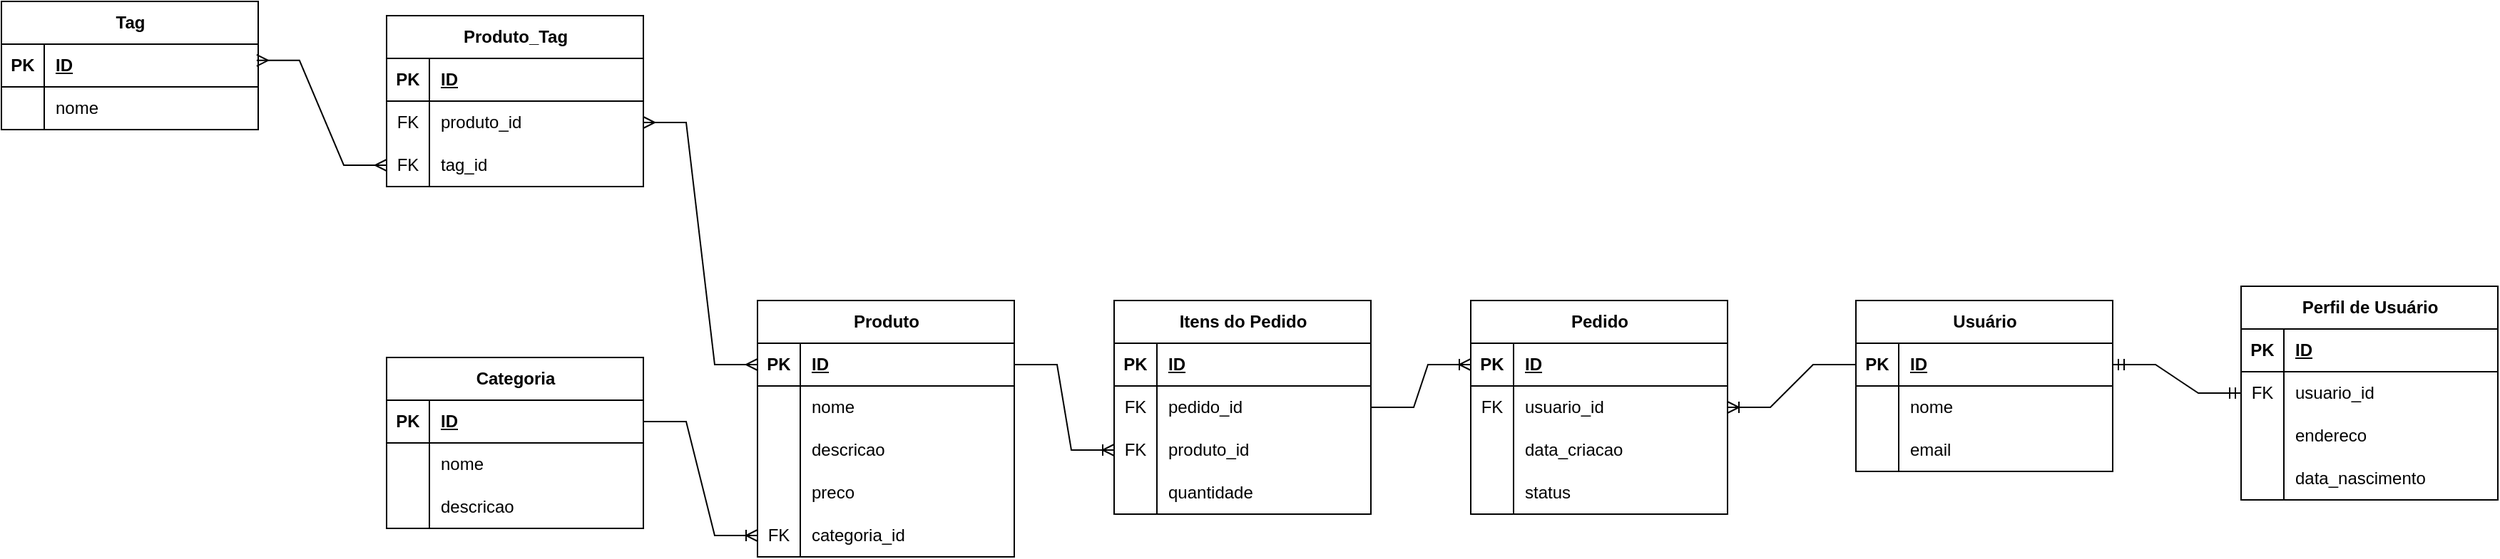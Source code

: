 <mxfile version="26.1.0">
  <diagram name="Página-1" id="mFfj-3haPztcugWcVvC7">
    <mxGraphModel dx="1095" dy="609" grid="1" gridSize="10" guides="1" tooltips="1" connect="1" arrows="1" fold="1" page="1" pageScale="1" pageWidth="3300" pageHeight="4681" math="0" shadow="0">
      <root>
        <mxCell id="0" />
        <mxCell id="1" parent="0" />
        <mxCell id="X1JUyMzY43RGDbCTssih-20" value="Usuário" style="shape=table;startSize=30;container=1;collapsible=1;childLayout=tableLayout;fixedRows=1;rowLines=0;fontStyle=1;align=center;resizeLast=1;html=1;" vertex="1" parent="1">
          <mxGeometry x="1890" y="1960" width="180" height="120" as="geometry">
            <mxRectangle x="1880" y="1960" width="80" height="30" as="alternateBounds" />
          </mxGeometry>
        </mxCell>
        <mxCell id="X1JUyMzY43RGDbCTssih-21" value="" style="shape=tableRow;horizontal=0;startSize=0;swimlaneHead=0;swimlaneBody=0;fillColor=none;collapsible=0;dropTarget=0;points=[[0,0.5],[1,0.5]];portConstraint=eastwest;top=0;left=0;right=0;bottom=1;" vertex="1" parent="X1JUyMzY43RGDbCTssih-20">
          <mxGeometry y="30" width="180" height="30" as="geometry" />
        </mxCell>
        <mxCell id="X1JUyMzY43RGDbCTssih-22" value="PK" style="shape=partialRectangle;connectable=0;fillColor=none;top=0;left=0;bottom=0;right=0;fontStyle=1;overflow=hidden;whiteSpace=wrap;html=1;" vertex="1" parent="X1JUyMzY43RGDbCTssih-21">
          <mxGeometry width="30" height="30" as="geometry">
            <mxRectangle width="30" height="30" as="alternateBounds" />
          </mxGeometry>
        </mxCell>
        <mxCell id="X1JUyMzY43RGDbCTssih-23" value="ID" style="shape=partialRectangle;connectable=0;fillColor=none;top=0;left=0;bottom=0;right=0;align=left;spacingLeft=6;fontStyle=5;overflow=hidden;whiteSpace=wrap;html=1;" vertex="1" parent="X1JUyMzY43RGDbCTssih-21">
          <mxGeometry x="30" width="150" height="30" as="geometry">
            <mxRectangle width="150" height="30" as="alternateBounds" />
          </mxGeometry>
        </mxCell>
        <mxCell id="X1JUyMzY43RGDbCTssih-24" value="" style="shape=tableRow;horizontal=0;startSize=0;swimlaneHead=0;swimlaneBody=0;fillColor=none;collapsible=0;dropTarget=0;points=[[0,0.5],[1,0.5]];portConstraint=eastwest;top=0;left=0;right=0;bottom=0;" vertex="1" parent="X1JUyMzY43RGDbCTssih-20">
          <mxGeometry y="60" width="180" height="30" as="geometry" />
        </mxCell>
        <mxCell id="X1JUyMzY43RGDbCTssih-25" value="" style="shape=partialRectangle;connectable=0;fillColor=none;top=0;left=0;bottom=0;right=0;editable=1;overflow=hidden;whiteSpace=wrap;html=1;" vertex="1" parent="X1JUyMzY43RGDbCTssih-24">
          <mxGeometry width="30" height="30" as="geometry">
            <mxRectangle width="30" height="30" as="alternateBounds" />
          </mxGeometry>
        </mxCell>
        <mxCell id="X1JUyMzY43RGDbCTssih-26" value="nome" style="shape=partialRectangle;connectable=0;fillColor=none;top=0;left=0;bottom=0;right=0;align=left;spacingLeft=6;overflow=hidden;whiteSpace=wrap;html=1;" vertex="1" parent="X1JUyMzY43RGDbCTssih-24">
          <mxGeometry x="30" width="150" height="30" as="geometry">
            <mxRectangle width="150" height="30" as="alternateBounds" />
          </mxGeometry>
        </mxCell>
        <mxCell id="X1JUyMzY43RGDbCTssih-27" value="" style="shape=tableRow;horizontal=0;startSize=0;swimlaneHead=0;swimlaneBody=0;fillColor=none;collapsible=0;dropTarget=0;points=[[0,0.5],[1,0.5]];portConstraint=eastwest;top=0;left=0;right=0;bottom=0;" vertex="1" parent="X1JUyMzY43RGDbCTssih-20">
          <mxGeometry y="90" width="180" height="30" as="geometry" />
        </mxCell>
        <mxCell id="X1JUyMzY43RGDbCTssih-28" value="" style="shape=partialRectangle;connectable=0;fillColor=none;top=0;left=0;bottom=0;right=0;editable=1;overflow=hidden;whiteSpace=wrap;html=1;" vertex="1" parent="X1JUyMzY43RGDbCTssih-27">
          <mxGeometry width="30" height="30" as="geometry">
            <mxRectangle width="30" height="30" as="alternateBounds" />
          </mxGeometry>
        </mxCell>
        <mxCell id="X1JUyMzY43RGDbCTssih-29" value="email" style="shape=partialRectangle;connectable=0;fillColor=none;top=0;left=0;bottom=0;right=0;align=left;spacingLeft=6;overflow=hidden;whiteSpace=wrap;html=1;" vertex="1" parent="X1JUyMzY43RGDbCTssih-27">
          <mxGeometry x="30" width="150" height="30" as="geometry">
            <mxRectangle width="150" height="30" as="alternateBounds" />
          </mxGeometry>
        </mxCell>
        <mxCell id="X1JUyMzY43RGDbCTssih-40" value="Perfil de Usuário" style="shape=table;startSize=30;container=1;collapsible=1;childLayout=tableLayout;fixedRows=1;rowLines=0;fontStyle=1;align=center;resizeLast=1;html=1;" vertex="1" parent="1">
          <mxGeometry x="2160" y="1950" width="180" height="150" as="geometry">
            <mxRectangle x="2120" y="1930" width="130" height="30" as="alternateBounds" />
          </mxGeometry>
        </mxCell>
        <mxCell id="X1JUyMzY43RGDbCTssih-41" value="" style="shape=tableRow;horizontal=0;startSize=0;swimlaneHead=0;swimlaneBody=0;fillColor=none;collapsible=0;dropTarget=0;points=[[0,0.5],[1,0.5]];portConstraint=eastwest;top=0;left=0;right=0;bottom=1;" vertex="1" parent="X1JUyMzY43RGDbCTssih-40">
          <mxGeometry y="30" width="180" height="30" as="geometry" />
        </mxCell>
        <mxCell id="X1JUyMzY43RGDbCTssih-42" value="PK" style="shape=partialRectangle;connectable=0;fillColor=none;top=0;left=0;bottom=0;right=0;fontStyle=1;overflow=hidden;whiteSpace=wrap;html=1;" vertex="1" parent="X1JUyMzY43RGDbCTssih-41">
          <mxGeometry width="30" height="30" as="geometry">
            <mxRectangle width="30" height="30" as="alternateBounds" />
          </mxGeometry>
        </mxCell>
        <mxCell id="X1JUyMzY43RGDbCTssih-43" value="ID" style="shape=partialRectangle;connectable=0;fillColor=none;top=0;left=0;bottom=0;right=0;align=left;spacingLeft=6;fontStyle=5;overflow=hidden;whiteSpace=wrap;html=1;" vertex="1" parent="X1JUyMzY43RGDbCTssih-41">
          <mxGeometry x="30" width="150" height="30" as="geometry">
            <mxRectangle width="150" height="30" as="alternateBounds" />
          </mxGeometry>
        </mxCell>
        <mxCell id="X1JUyMzY43RGDbCTssih-44" value="" style="shape=tableRow;horizontal=0;startSize=0;swimlaneHead=0;swimlaneBody=0;fillColor=none;collapsible=0;dropTarget=0;points=[[0,0.5],[1,0.5]];portConstraint=eastwest;top=0;left=0;right=0;bottom=0;" vertex="1" parent="X1JUyMzY43RGDbCTssih-40">
          <mxGeometry y="60" width="180" height="30" as="geometry" />
        </mxCell>
        <mxCell id="X1JUyMzY43RGDbCTssih-45" value="FK" style="shape=partialRectangle;connectable=0;fillColor=none;top=0;left=0;bottom=0;right=0;editable=1;overflow=hidden;whiteSpace=wrap;html=1;" vertex="1" parent="X1JUyMzY43RGDbCTssih-44">
          <mxGeometry width="30" height="30" as="geometry">
            <mxRectangle width="30" height="30" as="alternateBounds" />
          </mxGeometry>
        </mxCell>
        <mxCell id="X1JUyMzY43RGDbCTssih-46" value="usuario_id" style="shape=partialRectangle;connectable=0;fillColor=none;top=0;left=0;bottom=0;right=0;align=left;spacingLeft=6;overflow=hidden;whiteSpace=wrap;html=1;" vertex="1" parent="X1JUyMzY43RGDbCTssih-44">
          <mxGeometry x="30" width="150" height="30" as="geometry">
            <mxRectangle width="150" height="30" as="alternateBounds" />
          </mxGeometry>
        </mxCell>
        <mxCell id="X1JUyMzY43RGDbCTssih-47" value="" style="shape=tableRow;horizontal=0;startSize=0;swimlaneHead=0;swimlaneBody=0;fillColor=none;collapsible=0;dropTarget=0;points=[[0,0.5],[1,0.5]];portConstraint=eastwest;top=0;left=0;right=0;bottom=0;" vertex="1" parent="X1JUyMzY43RGDbCTssih-40">
          <mxGeometry y="90" width="180" height="30" as="geometry" />
        </mxCell>
        <mxCell id="X1JUyMzY43RGDbCTssih-48" value="" style="shape=partialRectangle;connectable=0;fillColor=none;top=0;left=0;bottom=0;right=0;editable=1;overflow=hidden;whiteSpace=wrap;html=1;" vertex="1" parent="X1JUyMzY43RGDbCTssih-47">
          <mxGeometry width="30" height="30" as="geometry">
            <mxRectangle width="30" height="30" as="alternateBounds" />
          </mxGeometry>
        </mxCell>
        <mxCell id="X1JUyMzY43RGDbCTssih-49" value="endereco" style="shape=partialRectangle;connectable=0;fillColor=none;top=0;left=0;bottom=0;right=0;align=left;spacingLeft=6;overflow=hidden;whiteSpace=wrap;html=1;" vertex="1" parent="X1JUyMzY43RGDbCTssih-47">
          <mxGeometry x="30" width="150" height="30" as="geometry">
            <mxRectangle width="150" height="30" as="alternateBounds" />
          </mxGeometry>
        </mxCell>
        <mxCell id="X1JUyMzY43RGDbCTssih-50" value="" style="shape=tableRow;horizontal=0;startSize=0;swimlaneHead=0;swimlaneBody=0;fillColor=none;collapsible=0;dropTarget=0;points=[[0,0.5],[1,0.5]];portConstraint=eastwest;top=0;left=0;right=0;bottom=0;" vertex="1" parent="X1JUyMzY43RGDbCTssih-40">
          <mxGeometry y="120" width="180" height="30" as="geometry" />
        </mxCell>
        <mxCell id="X1JUyMzY43RGDbCTssih-51" value="" style="shape=partialRectangle;connectable=0;fillColor=none;top=0;left=0;bottom=0;right=0;editable=1;overflow=hidden;whiteSpace=wrap;html=1;" vertex="1" parent="X1JUyMzY43RGDbCTssih-50">
          <mxGeometry width="30" height="30" as="geometry">
            <mxRectangle width="30" height="30" as="alternateBounds" />
          </mxGeometry>
        </mxCell>
        <mxCell id="X1JUyMzY43RGDbCTssih-52" value="data_nascimento" style="shape=partialRectangle;connectable=0;fillColor=none;top=0;left=0;bottom=0;right=0;align=left;spacingLeft=6;overflow=hidden;whiteSpace=wrap;html=1;" vertex="1" parent="X1JUyMzY43RGDbCTssih-50">
          <mxGeometry x="30" width="150" height="30" as="geometry">
            <mxRectangle width="150" height="30" as="alternateBounds" />
          </mxGeometry>
        </mxCell>
        <mxCell id="X1JUyMzY43RGDbCTssih-59" value="" style="edgeStyle=entityRelationEdgeStyle;fontSize=12;html=1;endArrow=ERmandOne;startArrow=ERmandOne;rounded=0;entryX=0;entryY=0.5;entryDx=0;entryDy=0;" edge="1" parent="1" source="X1JUyMzY43RGDbCTssih-21" target="X1JUyMzY43RGDbCTssih-44">
          <mxGeometry width="100" height="100" relative="1" as="geometry">
            <mxPoint x="2070" y="2120" as="sourcePoint" />
            <mxPoint x="2170" y="2020" as="targetPoint" />
            <Array as="points">
              <mxPoint x="2080" y="2000" />
              <mxPoint x="2110" y="2080" />
            </Array>
          </mxGeometry>
        </mxCell>
        <mxCell id="X1JUyMzY43RGDbCTssih-61" value="Categoria" style="shape=table;startSize=30;container=1;collapsible=1;childLayout=tableLayout;fixedRows=1;rowLines=0;fontStyle=1;align=center;resizeLast=1;html=1;" vertex="1" parent="1">
          <mxGeometry x="860" y="2000" width="180" height="120" as="geometry">
            <mxRectangle x="1880" y="2120" width="90" height="30" as="alternateBounds" />
          </mxGeometry>
        </mxCell>
        <mxCell id="X1JUyMzY43RGDbCTssih-62" value="" style="shape=tableRow;horizontal=0;startSize=0;swimlaneHead=0;swimlaneBody=0;fillColor=none;collapsible=0;dropTarget=0;points=[[0,0.5],[1,0.5]];portConstraint=eastwest;top=0;left=0;right=0;bottom=1;" vertex="1" parent="X1JUyMzY43RGDbCTssih-61">
          <mxGeometry y="30" width="180" height="30" as="geometry" />
        </mxCell>
        <mxCell id="X1JUyMzY43RGDbCTssih-63" value="PK" style="shape=partialRectangle;connectable=0;fillColor=none;top=0;left=0;bottom=0;right=0;fontStyle=1;overflow=hidden;whiteSpace=wrap;html=1;" vertex="1" parent="X1JUyMzY43RGDbCTssih-62">
          <mxGeometry width="30" height="30" as="geometry">
            <mxRectangle width="30" height="30" as="alternateBounds" />
          </mxGeometry>
        </mxCell>
        <mxCell id="X1JUyMzY43RGDbCTssih-64" value="ID" style="shape=partialRectangle;connectable=0;fillColor=none;top=0;left=0;bottom=0;right=0;align=left;spacingLeft=6;fontStyle=5;overflow=hidden;whiteSpace=wrap;html=1;" vertex="1" parent="X1JUyMzY43RGDbCTssih-62">
          <mxGeometry x="30" width="150" height="30" as="geometry">
            <mxRectangle width="150" height="30" as="alternateBounds" />
          </mxGeometry>
        </mxCell>
        <mxCell id="X1JUyMzY43RGDbCTssih-65" value="" style="shape=tableRow;horizontal=0;startSize=0;swimlaneHead=0;swimlaneBody=0;fillColor=none;collapsible=0;dropTarget=0;points=[[0,0.5],[1,0.5]];portConstraint=eastwest;top=0;left=0;right=0;bottom=0;" vertex="1" parent="X1JUyMzY43RGDbCTssih-61">
          <mxGeometry y="60" width="180" height="30" as="geometry" />
        </mxCell>
        <mxCell id="X1JUyMzY43RGDbCTssih-66" value="" style="shape=partialRectangle;connectable=0;fillColor=none;top=0;left=0;bottom=0;right=0;editable=1;overflow=hidden;whiteSpace=wrap;html=1;" vertex="1" parent="X1JUyMzY43RGDbCTssih-65">
          <mxGeometry width="30" height="30" as="geometry">
            <mxRectangle width="30" height="30" as="alternateBounds" />
          </mxGeometry>
        </mxCell>
        <mxCell id="X1JUyMzY43RGDbCTssih-67" value="nome" style="shape=partialRectangle;connectable=0;fillColor=none;top=0;left=0;bottom=0;right=0;align=left;spacingLeft=6;overflow=hidden;whiteSpace=wrap;html=1;" vertex="1" parent="X1JUyMzY43RGDbCTssih-65">
          <mxGeometry x="30" width="150" height="30" as="geometry">
            <mxRectangle width="150" height="30" as="alternateBounds" />
          </mxGeometry>
        </mxCell>
        <mxCell id="X1JUyMzY43RGDbCTssih-68" value="" style="shape=tableRow;horizontal=0;startSize=0;swimlaneHead=0;swimlaneBody=0;fillColor=none;collapsible=0;dropTarget=0;points=[[0,0.5],[1,0.5]];portConstraint=eastwest;top=0;left=0;right=0;bottom=0;" vertex="1" parent="X1JUyMzY43RGDbCTssih-61">
          <mxGeometry y="90" width="180" height="30" as="geometry" />
        </mxCell>
        <mxCell id="X1JUyMzY43RGDbCTssih-69" value="" style="shape=partialRectangle;connectable=0;fillColor=none;top=0;left=0;bottom=0;right=0;editable=1;overflow=hidden;whiteSpace=wrap;html=1;" vertex="1" parent="X1JUyMzY43RGDbCTssih-68">
          <mxGeometry width="30" height="30" as="geometry">
            <mxRectangle width="30" height="30" as="alternateBounds" />
          </mxGeometry>
        </mxCell>
        <mxCell id="X1JUyMzY43RGDbCTssih-70" value="descricao" style="shape=partialRectangle;connectable=0;fillColor=none;top=0;left=0;bottom=0;right=0;align=left;spacingLeft=6;overflow=hidden;whiteSpace=wrap;html=1;" vertex="1" parent="X1JUyMzY43RGDbCTssih-68">
          <mxGeometry x="30" width="150" height="30" as="geometry">
            <mxRectangle width="150" height="30" as="alternateBounds" />
          </mxGeometry>
        </mxCell>
        <mxCell id="X1JUyMzY43RGDbCTssih-74" value="Produto" style="shape=table;startSize=30;container=1;collapsible=1;childLayout=tableLayout;fixedRows=1;rowLines=0;fontStyle=1;align=center;resizeLast=1;html=1;" vertex="1" parent="1">
          <mxGeometry x="1120" y="1960" width="180" height="180" as="geometry">
            <mxRectangle x="2120" y="2120" width="80" height="30" as="alternateBounds" />
          </mxGeometry>
        </mxCell>
        <mxCell id="X1JUyMzY43RGDbCTssih-75" value="" style="shape=tableRow;horizontal=0;startSize=0;swimlaneHead=0;swimlaneBody=0;fillColor=none;collapsible=0;dropTarget=0;points=[[0,0.5],[1,0.5]];portConstraint=eastwest;top=0;left=0;right=0;bottom=1;" vertex="1" parent="X1JUyMzY43RGDbCTssih-74">
          <mxGeometry y="30" width="180" height="30" as="geometry" />
        </mxCell>
        <mxCell id="X1JUyMzY43RGDbCTssih-76" value="PK" style="shape=partialRectangle;connectable=0;fillColor=none;top=0;left=0;bottom=0;right=0;fontStyle=1;overflow=hidden;whiteSpace=wrap;html=1;" vertex="1" parent="X1JUyMzY43RGDbCTssih-75">
          <mxGeometry width="30" height="30" as="geometry">
            <mxRectangle width="30" height="30" as="alternateBounds" />
          </mxGeometry>
        </mxCell>
        <mxCell id="X1JUyMzY43RGDbCTssih-77" value="ID" style="shape=partialRectangle;connectable=0;fillColor=none;top=0;left=0;bottom=0;right=0;align=left;spacingLeft=6;fontStyle=5;overflow=hidden;whiteSpace=wrap;html=1;" vertex="1" parent="X1JUyMzY43RGDbCTssih-75">
          <mxGeometry x="30" width="150" height="30" as="geometry">
            <mxRectangle width="150" height="30" as="alternateBounds" />
          </mxGeometry>
        </mxCell>
        <mxCell id="X1JUyMzY43RGDbCTssih-78" value="" style="shape=tableRow;horizontal=0;startSize=0;swimlaneHead=0;swimlaneBody=0;fillColor=none;collapsible=0;dropTarget=0;points=[[0,0.5],[1,0.5]];portConstraint=eastwest;top=0;left=0;right=0;bottom=0;" vertex="1" parent="X1JUyMzY43RGDbCTssih-74">
          <mxGeometry y="60" width="180" height="30" as="geometry" />
        </mxCell>
        <mxCell id="X1JUyMzY43RGDbCTssih-79" value="" style="shape=partialRectangle;connectable=0;fillColor=none;top=0;left=0;bottom=0;right=0;editable=1;overflow=hidden;whiteSpace=wrap;html=1;" vertex="1" parent="X1JUyMzY43RGDbCTssih-78">
          <mxGeometry width="30" height="30" as="geometry">
            <mxRectangle width="30" height="30" as="alternateBounds" />
          </mxGeometry>
        </mxCell>
        <mxCell id="X1JUyMzY43RGDbCTssih-80" value="nome" style="shape=partialRectangle;connectable=0;fillColor=none;top=0;left=0;bottom=0;right=0;align=left;spacingLeft=6;overflow=hidden;whiteSpace=wrap;html=1;" vertex="1" parent="X1JUyMzY43RGDbCTssih-78">
          <mxGeometry x="30" width="150" height="30" as="geometry">
            <mxRectangle width="150" height="30" as="alternateBounds" />
          </mxGeometry>
        </mxCell>
        <mxCell id="X1JUyMzY43RGDbCTssih-81" value="" style="shape=tableRow;horizontal=0;startSize=0;swimlaneHead=0;swimlaneBody=0;fillColor=none;collapsible=0;dropTarget=0;points=[[0,0.5],[1,0.5]];portConstraint=eastwest;top=0;left=0;right=0;bottom=0;" vertex="1" parent="X1JUyMzY43RGDbCTssih-74">
          <mxGeometry y="90" width="180" height="30" as="geometry" />
        </mxCell>
        <mxCell id="X1JUyMzY43RGDbCTssih-82" value="" style="shape=partialRectangle;connectable=0;fillColor=none;top=0;left=0;bottom=0;right=0;editable=1;overflow=hidden;whiteSpace=wrap;html=1;" vertex="1" parent="X1JUyMzY43RGDbCTssih-81">
          <mxGeometry width="30" height="30" as="geometry">
            <mxRectangle width="30" height="30" as="alternateBounds" />
          </mxGeometry>
        </mxCell>
        <mxCell id="X1JUyMzY43RGDbCTssih-83" value="descricao" style="shape=partialRectangle;connectable=0;fillColor=none;top=0;left=0;bottom=0;right=0;align=left;spacingLeft=6;overflow=hidden;whiteSpace=wrap;html=1;" vertex="1" parent="X1JUyMzY43RGDbCTssih-81">
          <mxGeometry x="30" width="150" height="30" as="geometry">
            <mxRectangle width="150" height="30" as="alternateBounds" />
          </mxGeometry>
        </mxCell>
        <mxCell id="X1JUyMzY43RGDbCTssih-84" value="" style="shape=tableRow;horizontal=0;startSize=0;swimlaneHead=0;swimlaneBody=0;fillColor=none;collapsible=0;dropTarget=0;points=[[0,0.5],[1,0.5]];portConstraint=eastwest;top=0;left=0;right=0;bottom=0;" vertex="1" parent="X1JUyMzY43RGDbCTssih-74">
          <mxGeometry y="120" width="180" height="30" as="geometry" />
        </mxCell>
        <mxCell id="X1JUyMzY43RGDbCTssih-85" value="" style="shape=partialRectangle;connectable=0;fillColor=none;top=0;left=0;bottom=0;right=0;editable=1;overflow=hidden;whiteSpace=wrap;html=1;" vertex="1" parent="X1JUyMzY43RGDbCTssih-84">
          <mxGeometry width="30" height="30" as="geometry">
            <mxRectangle width="30" height="30" as="alternateBounds" />
          </mxGeometry>
        </mxCell>
        <mxCell id="X1JUyMzY43RGDbCTssih-86" value="preco" style="shape=partialRectangle;connectable=0;fillColor=none;top=0;left=0;bottom=0;right=0;align=left;spacingLeft=6;overflow=hidden;whiteSpace=wrap;html=1;" vertex="1" parent="X1JUyMzY43RGDbCTssih-84">
          <mxGeometry x="30" width="150" height="30" as="geometry">
            <mxRectangle width="150" height="30" as="alternateBounds" />
          </mxGeometry>
        </mxCell>
        <mxCell id="X1JUyMzY43RGDbCTssih-87" value="" style="shape=tableRow;horizontal=0;startSize=0;swimlaneHead=0;swimlaneBody=0;fillColor=none;collapsible=0;dropTarget=0;points=[[0,0.5],[1,0.5]];portConstraint=eastwest;top=0;left=0;right=0;bottom=0;" vertex="1" parent="X1JUyMzY43RGDbCTssih-74">
          <mxGeometry y="150" width="180" height="30" as="geometry" />
        </mxCell>
        <mxCell id="X1JUyMzY43RGDbCTssih-88" value="FK" style="shape=partialRectangle;connectable=0;fillColor=none;top=0;left=0;bottom=0;right=0;editable=1;overflow=hidden;whiteSpace=wrap;html=1;" vertex="1" parent="X1JUyMzY43RGDbCTssih-87">
          <mxGeometry width="30" height="30" as="geometry">
            <mxRectangle width="30" height="30" as="alternateBounds" />
          </mxGeometry>
        </mxCell>
        <mxCell id="X1JUyMzY43RGDbCTssih-89" value="categoria_id" style="shape=partialRectangle;connectable=0;fillColor=none;top=0;left=0;bottom=0;right=0;align=left;spacingLeft=6;overflow=hidden;whiteSpace=wrap;html=1;" vertex="1" parent="X1JUyMzY43RGDbCTssih-87">
          <mxGeometry x="30" width="150" height="30" as="geometry">
            <mxRectangle width="150" height="30" as="alternateBounds" />
          </mxGeometry>
        </mxCell>
        <mxCell id="X1JUyMzY43RGDbCTssih-90" value="" style="edgeStyle=entityRelationEdgeStyle;fontSize=12;html=1;endArrow=ERoneToMany;rounded=0;exitX=1;exitY=0.5;exitDx=0;exitDy=0;entryX=0;entryY=0.5;entryDx=0;entryDy=0;" edge="1" parent="1" source="X1JUyMzY43RGDbCTssih-62" target="X1JUyMzY43RGDbCTssih-87">
          <mxGeometry width="100" height="100" relative="1" as="geometry">
            <mxPoint x="1950" y="2260" as="sourcePoint" />
            <mxPoint x="1930" y="2330" as="targetPoint" />
          </mxGeometry>
        </mxCell>
        <mxCell id="X1JUyMzY43RGDbCTssih-94" value="Pedido" style="shape=table;startSize=30;container=1;collapsible=1;childLayout=tableLayout;fixedRows=1;rowLines=0;fontStyle=1;align=center;resizeLast=1;html=1;" vertex="1" parent="1">
          <mxGeometry x="1620" y="1960" width="180" height="150" as="geometry" />
        </mxCell>
        <mxCell id="X1JUyMzY43RGDbCTssih-95" value="" style="shape=tableRow;horizontal=0;startSize=0;swimlaneHead=0;swimlaneBody=0;fillColor=none;collapsible=0;dropTarget=0;points=[[0,0.5],[1,0.5]];portConstraint=eastwest;top=0;left=0;right=0;bottom=1;" vertex="1" parent="X1JUyMzY43RGDbCTssih-94">
          <mxGeometry y="30" width="180" height="30" as="geometry" />
        </mxCell>
        <mxCell id="X1JUyMzY43RGDbCTssih-96" value="PK" style="shape=partialRectangle;connectable=0;fillColor=none;top=0;left=0;bottom=0;right=0;fontStyle=1;overflow=hidden;whiteSpace=wrap;html=1;" vertex="1" parent="X1JUyMzY43RGDbCTssih-95">
          <mxGeometry width="30" height="30" as="geometry">
            <mxRectangle width="30" height="30" as="alternateBounds" />
          </mxGeometry>
        </mxCell>
        <mxCell id="X1JUyMzY43RGDbCTssih-97" value="ID" style="shape=partialRectangle;connectable=0;fillColor=none;top=0;left=0;bottom=0;right=0;align=left;spacingLeft=6;fontStyle=5;overflow=hidden;whiteSpace=wrap;html=1;" vertex="1" parent="X1JUyMzY43RGDbCTssih-95">
          <mxGeometry x="30" width="150" height="30" as="geometry">
            <mxRectangle width="150" height="30" as="alternateBounds" />
          </mxGeometry>
        </mxCell>
        <mxCell id="X1JUyMzY43RGDbCTssih-98" value="" style="shape=tableRow;horizontal=0;startSize=0;swimlaneHead=0;swimlaneBody=0;fillColor=none;collapsible=0;dropTarget=0;points=[[0,0.5],[1,0.5]];portConstraint=eastwest;top=0;left=0;right=0;bottom=0;" vertex="1" parent="X1JUyMzY43RGDbCTssih-94">
          <mxGeometry y="60" width="180" height="30" as="geometry" />
        </mxCell>
        <mxCell id="X1JUyMzY43RGDbCTssih-99" value="FK" style="shape=partialRectangle;connectable=0;fillColor=none;top=0;left=0;bottom=0;right=0;editable=1;overflow=hidden;whiteSpace=wrap;html=1;" vertex="1" parent="X1JUyMzY43RGDbCTssih-98">
          <mxGeometry width="30" height="30" as="geometry">
            <mxRectangle width="30" height="30" as="alternateBounds" />
          </mxGeometry>
        </mxCell>
        <mxCell id="X1JUyMzY43RGDbCTssih-100" value="usuario_id" style="shape=partialRectangle;connectable=0;fillColor=none;top=0;left=0;bottom=0;right=0;align=left;spacingLeft=6;overflow=hidden;whiteSpace=wrap;html=1;" vertex="1" parent="X1JUyMzY43RGDbCTssih-98">
          <mxGeometry x="30" width="150" height="30" as="geometry">
            <mxRectangle width="150" height="30" as="alternateBounds" />
          </mxGeometry>
        </mxCell>
        <mxCell id="X1JUyMzY43RGDbCTssih-101" value="" style="shape=tableRow;horizontal=0;startSize=0;swimlaneHead=0;swimlaneBody=0;fillColor=none;collapsible=0;dropTarget=0;points=[[0,0.5],[1,0.5]];portConstraint=eastwest;top=0;left=0;right=0;bottom=0;" vertex="1" parent="X1JUyMzY43RGDbCTssih-94">
          <mxGeometry y="90" width="180" height="30" as="geometry" />
        </mxCell>
        <mxCell id="X1JUyMzY43RGDbCTssih-102" value="" style="shape=partialRectangle;connectable=0;fillColor=none;top=0;left=0;bottom=0;right=0;editable=1;overflow=hidden;whiteSpace=wrap;html=1;" vertex="1" parent="X1JUyMzY43RGDbCTssih-101">
          <mxGeometry width="30" height="30" as="geometry">
            <mxRectangle width="30" height="30" as="alternateBounds" />
          </mxGeometry>
        </mxCell>
        <mxCell id="X1JUyMzY43RGDbCTssih-103" value="data_criacao" style="shape=partialRectangle;connectable=0;fillColor=none;top=0;left=0;bottom=0;right=0;align=left;spacingLeft=6;overflow=hidden;whiteSpace=wrap;html=1;" vertex="1" parent="X1JUyMzY43RGDbCTssih-101">
          <mxGeometry x="30" width="150" height="30" as="geometry">
            <mxRectangle width="150" height="30" as="alternateBounds" />
          </mxGeometry>
        </mxCell>
        <mxCell id="X1JUyMzY43RGDbCTssih-104" value="" style="shape=tableRow;horizontal=0;startSize=0;swimlaneHead=0;swimlaneBody=0;fillColor=none;collapsible=0;dropTarget=0;points=[[0,0.5],[1,0.5]];portConstraint=eastwest;top=0;left=0;right=0;bottom=0;" vertex="1" parent="X1JUyMzY43RGDbCTssih-94">
          <mxGeometry y="120" width="180" height="30" as="geometry" />
        </mxCell>
        <mxCell id="X1JUyMzY43RGDbCTssih-105" value="" style="shape=partialRectangle;connectable=0;fillColor=none;top=0;left=0;bottom=0;right=0;editable=1;overflow=hidden;whiteSpace=wrap;html=1;" vertex="1" parent="X1JUyMzY43RGDbCTssih-104">
          <mxGeometry width="30" height="30" as="geometry">
            <mxRectangle width="30" height="30" as="alternateBounds" />
          </mxGeometry>
        </mxCell>
        <mxCell id="X1JUyMzY43RGDbCTssih-106" value="status" style="shape=partialRectangle;connectable=0;fillColor=none;top=0;left=0;bottom=0;right=0;align=left;spacingLeft=6;overflow=hidden;whiteSpace=wrap;html=1;" vertex="1" parent="X1JUyMzY43RGDbCTssih-104">
          <mxGeometry x="30" width="150" height="30" as="geometry">
            <mxRectangle width="150" height="30" as="alternateBounds" />
          </mxGeometry>
        </mxCell>
        <mxCell id="X1JUyMzY43RGDbCTssih-111" value="" style="edgeStyle=entityRelationEdgeStyle;fontSize=12;html=1;endArrow=ERoneToMany;rounded=0;entryX=1;entryY=0.5;entryDx=0;entryDy=0;exitX=0;exitY=0.5;exitDx=0;exitDy=0;" edge="1" parent="1" source="X1JUyMzY43RGDbCTssih-21" target="X1JUyMzY43RGDbCTssih-98">
          <mxGeometry width="100" height="100" relative="1" as="geometry">
            <mxPoint x="1850" y="2170" as="sourcePoint" />
            <mxPoint x="1980" y="1980" as="targetPoint" />
          </mxGeometry>
        </mxCell>
        <mxCell id="X1JUyMzY43RGDbCTssih-112" value="Itens do Pedido" style="shape=table;startSize=30;container=1;collapsible=1;childLayout=tableLayout;fixedRows=1;rowLines=0;fontStyle=1;align=center;resizeLast=1;html=1;" vertex="1" parent="1">
          <mxGeometry x="1370" y="1960" width="180" height="150" as="geometry" />
        </mxCell>
        <mxCell id="X1JUyMzY43RGDbCTssih-113" value="" style="shape=tableRow;horizontal=0;startSize=0;swimlaneHead=0;swimlaneBody=0;fillColor=none;collapsible=0;dropTarget=0;points=[[0,0.5],[1,0.5]];portConstraint=eastwest;top=0;left=0;right=0;bottom=1;" vertex="1" parent="X1JUyMzY43RGDbCTssih-112">
          <mxGeometry y="30" width="180" height="30" as="geometry" />
        </mxCell>
        <mxCell id="X1JUyMzY43RGDbCTssih-114" value="PK" style="shape=partialRectangle;connectable=0;fillColor=none;top=0;left=0;bottom=0;right=0;fontStyle=1;overflow=hidden;whiteSpace=wrap;html=1;" vertex="1" parent="X1JUyMzY43RGDbCTssih-113">
          <mxGeometry width="30" height="30" as="geometry">
            <mxRectangle width="30" height="30" as="alternateBounds" />
          </mxGeometry>
        </mxCell>
        <mxCell id="X1JUyMzY43RGDbCTssih-115" value="ID" style="shape=partialRectangle;connectable=0;fillColor=none;top=0;left=0;bottom=0;right=0;align=left;spacingLeft=6;fontStyle=5;overflow=hidden;whiteSpace=wrap;html=1;" vertex="1" parent="X1JUyMzY43RGDbCTssih-113">
          <mxGeometry x="30" width="150" height="30" as="geometry">
            <mxRectangle width="150" height="30" as="alternateBounds" />
          </mxGeometry>
        </mxCell>
        <mxCell id="X1JUyMzY43RGDbCTssih-116" value="" style="shape=tableRow;horizontal=0;startSize=0;swimlaneHead=0;swimlaneBody=0;fillColor=none;collapsible=0;dropTarget=0;points=[[0,0.5],[1,0.5]];portConstraint=eastwest;top=0;left=0;right=0;bottom=0;" vertex="1" parent="X1JUyMzY43RGDbCTssih-112">
          <mxGeometry y="60" width="180" height="30" as="geometry" />
        </mxCell>
        <mxCell id="X1JUyMzY43RGDbCTssih-117" value="FK" style="shape=partialRectangle;connectable=0;fillColor=none;top=0;left=0;bottom=0;right=0;editable=1;overflow=hidden;whiteSpace=wrap;html=1;" vertex="1" parent="X1JUyMzY43RGDbCTssih-116">
          <mxGeometry width="30" height="30" as="geometry">
            <mxRectangle width="30" height="30" as="alternateBounds" />
          </mxGeometry>
        </mxCell>
        <mxCell id="X1JUyMzY43RGDbCTssih-118" value="pedido_id" style="shape=partialRectangle;connectable=0;fillColor=none;top=0;left=0;bottom=0;right=0;align=left;spacingLeft=6;overflow=hidden;whiteSpace=wrap;html=1;" vertex="1" parent="X1JUyMzY43RGDbCTssih-116">
          <mxGeometry x="30" width="150" height="30" as="geometry">
            <mxRectangle width="150" height="30" as="alternateBounds" />
          </mxGeometry>
        </mxCell>
        <mxCell id="X1JUyMzY43RGDbCTssih-119" value="" style="shape=tableRow;horizontal=0;startSize=0;swimlaneHead=0;swimlaneBody=0;fillColor=none;collapsible=0;dropTarget=0;points=[[0,0.5],[1,0.5]];portConstraint=eastwest;top=0;left=0;right=0;bottom=0;" vertex="1" parent="X1JUyMzY43RGDbCTssih-112">
          <mxGeometry y="90" width="180" height="30" as="geometry" />
        </mxCell>
        <mxCell id="X1JUyMzY43RGDbCTssih-120" value="FK" style="shape=partialRectangle;connectable=0;fillColor=none;top=0;left=0;bottom=0;right=0;editable=1;overflow=hidden;whiteSpace=wrap;html=1;" vertex="1" parent="X1JUyMzY43RGDbCTssih-119">
          <mxGeometry width="30" height="30" as="geometry">
            <mxRectangle width="30" height="30" as="alternateBounds" />
          </mxGeometry>
        </mxCell>
        <mxCell id="X1JUyMzY43RGDbCTssih-121" value="produto_id" style="shape=partialRectangle;connectable=0;fillColor=none;top=0;left=0;bottom=0;right=0;align=left;spacingLeft=6;overflow=hidden;whiteSpace=wrap;html=1;" vertex="1" parent="X1JUyMzY43RGDbCTssih-119">
          <mxGeometry x="30" width="150" height="30" as="geometry">
            <mxRectangle width="150" height="30" as="alternateBounds" />
          </mxGeometry>
        </mxCell>
        <mxCell id="X1JUyMzY43RGDbCTssih-122" value="" style="shape=tableRow;horizontal=0;startSize=0;swimlaneHead=0;swimlaneBody=0;fillColor=none;collapsible=0;dropTarget=0;points=[[0,0.5],[1,0.5]];portConstraint=eastwest;top=0;left=0;right=0;bottom=0;" vertex="1" parent="X1JUyMzY43RGDbCTssih-112">
          <mxGeometry y="120" width="180" height="30" as="geometry" />
        </mxCell>
        <mxCell id="X1JUyMzY43RGDbCTssih-123" value="" style="shape=partialRectangle;connectable=0;fillColor=none;top=0;left=0;bottom=0;right=0;editable=1;overflow=hidden;whiteSpace=wrap;html=1;" vertex="1" parent="X1JUyMzY43RGDbCTssih-122">
          <mxGeometry width="30" height="30" as="geometry">
            <mxRectangle width="30" height="30" as="alternateBounds" />
          </mxGeometry>
        </mxCell>
        <mxCell id="X1JUyMzY43RGDbCTssih-124" value="quantidade" style="shape=partialRectangle;connectable=0;fillColor=none;top=0;left=0;bottom=0;right=0;align=left;spacingLeft=6;overflow=hidden;whiteSpace=wrap;html=1;" vertex="1" parent="X1JUyMzY43RGDbCTssih-122">
          <mxGeometry x="30" width="150" height="30" as="geometry">
            <mxRectangle width="150" height="30" as="alternateBounds" />
          </mxGeometry>
        </mxCell>
        <mxCell id="X1JUyMzY43RGDbCTssih-125" value="" style="edgeStyle=entityRelationEdgeStyle;fontSize=12;html=1;endArrow=ERoneToMany;rounded=0;exitX=1;exitY=0.5;exitDx=0;exitDy=0;entryX=0;entryY=0.5;entryDx=0;entryDy=0;" edge="1" parent="1" source="X1JUyMzY43RGDbCTssih-116" target="X1JUyMzY43RGDbCTssih-95">
          <mxGeometry width="100" height="100" relative="1" as="geometry">
            <mxPoint x="1620" y="2330" as="sourcePoint" />
            <mxPoint x="1720" y="2230" as="targetPoint" />
          </mxGeometry>
        </mxCell>
        <mxCell id="X1JUyMzY43RGDbCTssih-127" value="" style="edgeStyle=entityRelationEdgeStyle;fontSize=12;html=1;endArrow=ERoneToMany;rounded=0;exitX=1;exitY=0.5;exitDx=0;exitDy=0;" edge="1" parent="1" source="X1JUyMzY43RGDbCTssih-75" target="X1JUyMzY43RGDbCTssih-119">
          <mxGeometry width="100" height="100" relative="1" as="geometry">
            <mxPoint x="1760" y="2225" as="sourcePoint" />
            <mxPoint x="1570" y="2080" as="targetPoint" />
            <Array as="points">
              <mxPoint x="1600" y="2110" />
              <mxPoint x="1920" y="2060" />
            </Array>
          </mxGeometry>
        </mxCell>
        <mxCell id="X1JUyMzY43RGDbCTssih-130" value="Tag" style="shape=table;startSize=30;container=1;collapsible=1;childLayout=tableLayout;fixedRows=1;rowLines=0;fontStyle=1;align=center;resizeLast=1;html=1;" vertex="1" parent="1">
          <mxGeometry x="590" y="1750" width="180" height="90" as="geometry" />
        </mxCell>
        <mxCell id="X1JUyMzY43RGDbCTssih-131" value="" style="shape=tableRow;horizontal=0;startSize=0;swimlaneHead=0;swimlaneBody=0;fillColor=none;collapsible=0;dropTarget=0;points=[[0,0.5],[1,0.5]];portConstraint=eastwest;top=0;left=0;right=0;bottom=1;" vertex="1" parent="X1JUyMzY43RGDbCTssih-130">
          <mxGeometry y="30" width="180" height="30" as="geometry" />
        </mxCell>
        <mxCell id="X1JUyMzY43RGDbCTssih-132" value="PK" style="shape=partialRectangle;connectable=0;fillColor=none;top=0;left=0;bottom=0;right=0;fontStyle=1;overflow=hidden;whiteSpace=wrap;html=1;" vertex="1" parent="X1JUyMzY43RGDbCTssih-131">
          <mxGeometry width="30" height="30" as="geometry">
            <mxRectangle width="30" height="30" as="alternateBounds" />
          </mxGeometry>
        </mxCell>
        <mxCell id="X1JUyMzY43RGDbCTssih-133" value="ID" style="shape=partialRectangle;connectable=0;fillColor=none;top=0;left=0;bottom=0;right=0;align=left;spacingLeft=6;fontStyle=5;overflow=hidden;whiteSpace=wrap;html=1;" vertex="1" parent="X1JUyMzY43RGDbCTssih-131">
          <mxGeometry x="30" width="150" height="30" as="geometry">
            <mxRectangle width="150" height="30" as="alternateBounds" />
          </mxGeometry>
        </mxCell>
        <mxCell id="X1JUyMzY43RGDbCTssih-134" value="" style="shape=tableRow;horizontal=0;startSize=0;swimlaneHead=0;swimlaneBody=0;fillColor=none;collapsible=0;dropTarget=0;points=[[0,0.5],[1,0.5]];portConstraint=eastwest;top=0;left=0;right=0;bottom=0;" vertex="1" parent="X1JUyMzY43RGDbCTssih-130">
          <mxGeometry y="60" width="180" height="30" as="geometry" />
        </mxCell>
        <mxCell id="X1JUyMzY43RGDbCTssih-135" value="" style="shape=partialRectangle;connectable=0;fillColor=none;top=0;left=0;bottom=0;right=0;editable=1;overflow=hidden;whiteSpace=wrap;html=1;" vertex="1" parent="X1JUyMzY43RGDbCTssih-134">
          <mxGeometry width="30" height="30" as="geometry">
            <mxRectangle width="30" height="30" as="alternateBounds" />
          </mxGeometry>
        </mxCell>
        <mxCell id="X1JUyMzY43RGDbCTssih-136" value="nome" style="shape=partialRectangle;connectable=0;fillColor=none;top=0;left=0;bottom=0;right=0;align=left;spacingLeft=6;overflow=hidden;whiteSpace=wrap;html=1;" vertex="1" parent="X1JUyMzY43RGDbCTssih-134">
          <mxGeometry x="30" width="150" height="30" as="geometry">
            <mxRectangle width="150" height="30" as="alternateBounds" />
          </mxGeometry>
        </mxCell>
        <mxCell id="X1JUyMzY43RGDbCTssih-143" value="Produto_Tag" style="shape=table;startSize=30;container=1;collapsible=1;childLayout=tableLayout;fixedRows=1;rowLines=0;fontStyle=1;align=center;resizeLast=1;html=1;" vertex="1" parent="1">
          <mxGeometry x="860" y="1760" width="180" height="120" as="geometry" />
        </mxCell>
        <mxCell id="X1JUyMzY43RGDbCTssih-144" value="" style="shape=tableRow;horizontal=0;startSize=0;swimlaneHead=0;swimlaneBody=0;fillColor=none;collapsible=0;dropTarget=0;points=[[0,0.5],[1,0.5]];portConstraint=eastwest;top=0;left=0;right=0;bottom=1;" vertex="1" parent="X1JUyMzY43RGDbCTssih-143">
          <mxGeometry y="30" width="180" height="30" as="geometry" />
        </mxCell>
        <mxCell id="X1JUyMzY43RGDbCTssih-145" value="PK" style="shape=partialRectangle;connectable=0;fillColor=none;top=0;left=0;bottom=0;right=0;fontStyle=1;overflow=hidden;whiteSpace=wrap;html=1;" vertex="1" parent="X1JUyMzY43RGDbCTssih-144">
          <mxGeometry width="30" height="30" as="geometry">
            <mxRectangle width="30" height="30" as="alternateBounds" />
          </mxGeometry>
        </mxCell>
        <mxCell id="X1JUyMzY43RGDbCTssih-146" value="ID" style="shape=partialRectangle;connectable=0;fillColor=none;top=0;left=0;bottom=0;right=0;align=left;spacingLeft=6;fontStyle=5;overflow=hidden;whiteSpace=wrap;html=1;" vertex="1" parent="X1JUyMzY43RGDbCTssih-144">
          <mxGeometry x="30" width="150" height="30" as="geometry">
            <mxRectangle width="150" height="30" as="alternateBounds" />
          </mxGeometry>
        </mxCell>
        <mxCell id="X1JUyMzY43RGDbCTssih-147" value="" style="shape=tableRow;horizontal=0;startSize=0;swimlaneHead=0;swimlaneBody=0;fillColor=none;collapsible=0;dropTarget=0;points=[[0,0.5],[1,0.5]];portConstraint=eastwest;top=0;left=0;right=0;bottom=0;" vertex="1" parent="X1JUyMzY43RGDbCTssih-143">
          <mxGeometry y="60" width="180" height="30" as="geometry" />
        </mxCell>
        <mxCell id="X1JUyMzY43RGDbCTssih-148" value="FK" style="shape=partialRectangle;connectable=0;fillColor=none;top=0;left=0;bottom=0;right=0;editable=1;overflow=hidden;whiteSpace=wrap;html=1;" vertex="1" parent="X1JUyMzY43RGDbCTssih-147">
          <mxGeometry width="30" height="30" as="geometry">
            <mxRectangle width="30" height="30" as="alternateBounds" />
          </mxGeometry>
        </mxCell>
        <mxCell id="X1JUyMzY43RGDbCTssih-149" value="produto_id" style="shape=partialRectangle;connectable=0;fillColor=none;top=0;left=0;bottom=0;right=0;align=left;spacingLeft=6;overflow=hidden;whiteSpace=wrap;html=1;" vertex="1" parent="X1JUyMzY43RGDbCTssih-147">
          <mxGeometry x="30" width="150" height="30" as="geometry">
            <mxRectangle width="150" height="30" as="alternateBounds" />
          </mxGeometry>
        </mxCell>
        <mxCell id="X1JUyMzY43RGDbCTssih-150" value="" style="shape=tableRow;horizontal=0;startSize=0;swimlaneHead=0;swimlaneBody=0;fillColor=none;collapsible=0;dropTarget=0;points=[[0,0.5],[1,0.5]];portConstraint=eastwest;top=0;left=0;right=0;bottom=0;" vertex="1" parent="X1JUyMzY43RGDbCTssih-143">
          <mxGeometry y="90" width="180" height="30" as="geometry" />
        </mxCell>
        <mxCell id="X1JUyMzY43RGDbCTssih-151" value="FK" style="shape=partialRectangle;connectable=0;fillColor=none;top=0;left=0;bottom=0;right=0;editable=1;overflow=hidden;whiteSpace=wrap;html=1;" vertex="1" parent="X1JUyMzY43RGDbCTssih-150">
          <mxGeometry width="30" height="30" as="geometry">
            <mxRectangle width="30" height="30" as="alternateBounds" />
          </mxGeometry>
        </mxCell>
        <mxCell id="X1JUyMzY43RGDbCTssih-152" value="tag_id" style="shape=partialRectangle;connectable=0;fillColor=none;top=0;left=0;bottom=0;right=0;align=left;spacingLeft=6;overflow=hidden;whiteSpace=wrap;html=1;" vertex="1" parent="X1JUyMzY43RGDbCTssih-150">
          <mxGeometry x="30" width="150" height="30" as="geometry">
            <mxRectangle width="150" height="30" as="alternateBounds" />
          </mxGeometry>
        </mxCell>
        <mxCell id="X1JUyMzY43RGDbCTssih-156" value="" style="edgeStyle=entityRelationEdgeStyle;fontSize=12;html=1;endArrow=ERmany;startArrow=ERmany;rounded=0;entryX=1;entryY=0.5;entryDx=0;entryDy=0;exitX=0;exitY=0.5;exitDx=0;exitDy=0;" edge="1" parent="1" source="X1JUyMzY43RGDbCTssih-75" target="X1JUyMzY43RGDbCTssih-147">
          <mxGeometry width="100" height="100" relative="1" as="geometry">
            <mxPoint x="1230" y="1885" as="sourcePoint" />
            <mxPoint x="1270" y="1690" as="targetPoint" />
            <Array as="points">
              <mxPoint x="790" y="1705" />
              <mxPoint x="720" y="1715" />
            </Array>
          </mxGeometry>
        </mxCell>
        <mxCell id="X1JUyMzY43RGDbCTssih-157" value="" style="edgeStyle=entityRelationEdgeStyle;fontSize=12;html=1;endArrow=ERmany;startArrow=ERmany;rounded=0;exitX=0;exitY=0.5;exitDx=0;exitDy=0;entryX=0.994;entryY=0.381;entryDx=0;entryDy=0;entryPerimeter=0;" edge="1" parent="1" source="X1JUyMzY43RGDbCTssih-150" target="X1JUyMzY43RGDbCTssih-131">
          <mxGeometry width="100" height="100" relative="1" as="geometry">
            <mxPoint x="910" y="1797.5" as="sourcePoint" />
            <mxPoint x="770" y="1792.5" as="targetPoint" />
          </mxGeometry>
        </mxCell>
      </root>
    </mxGraphModel>
  </diagram>
</mxfile>
